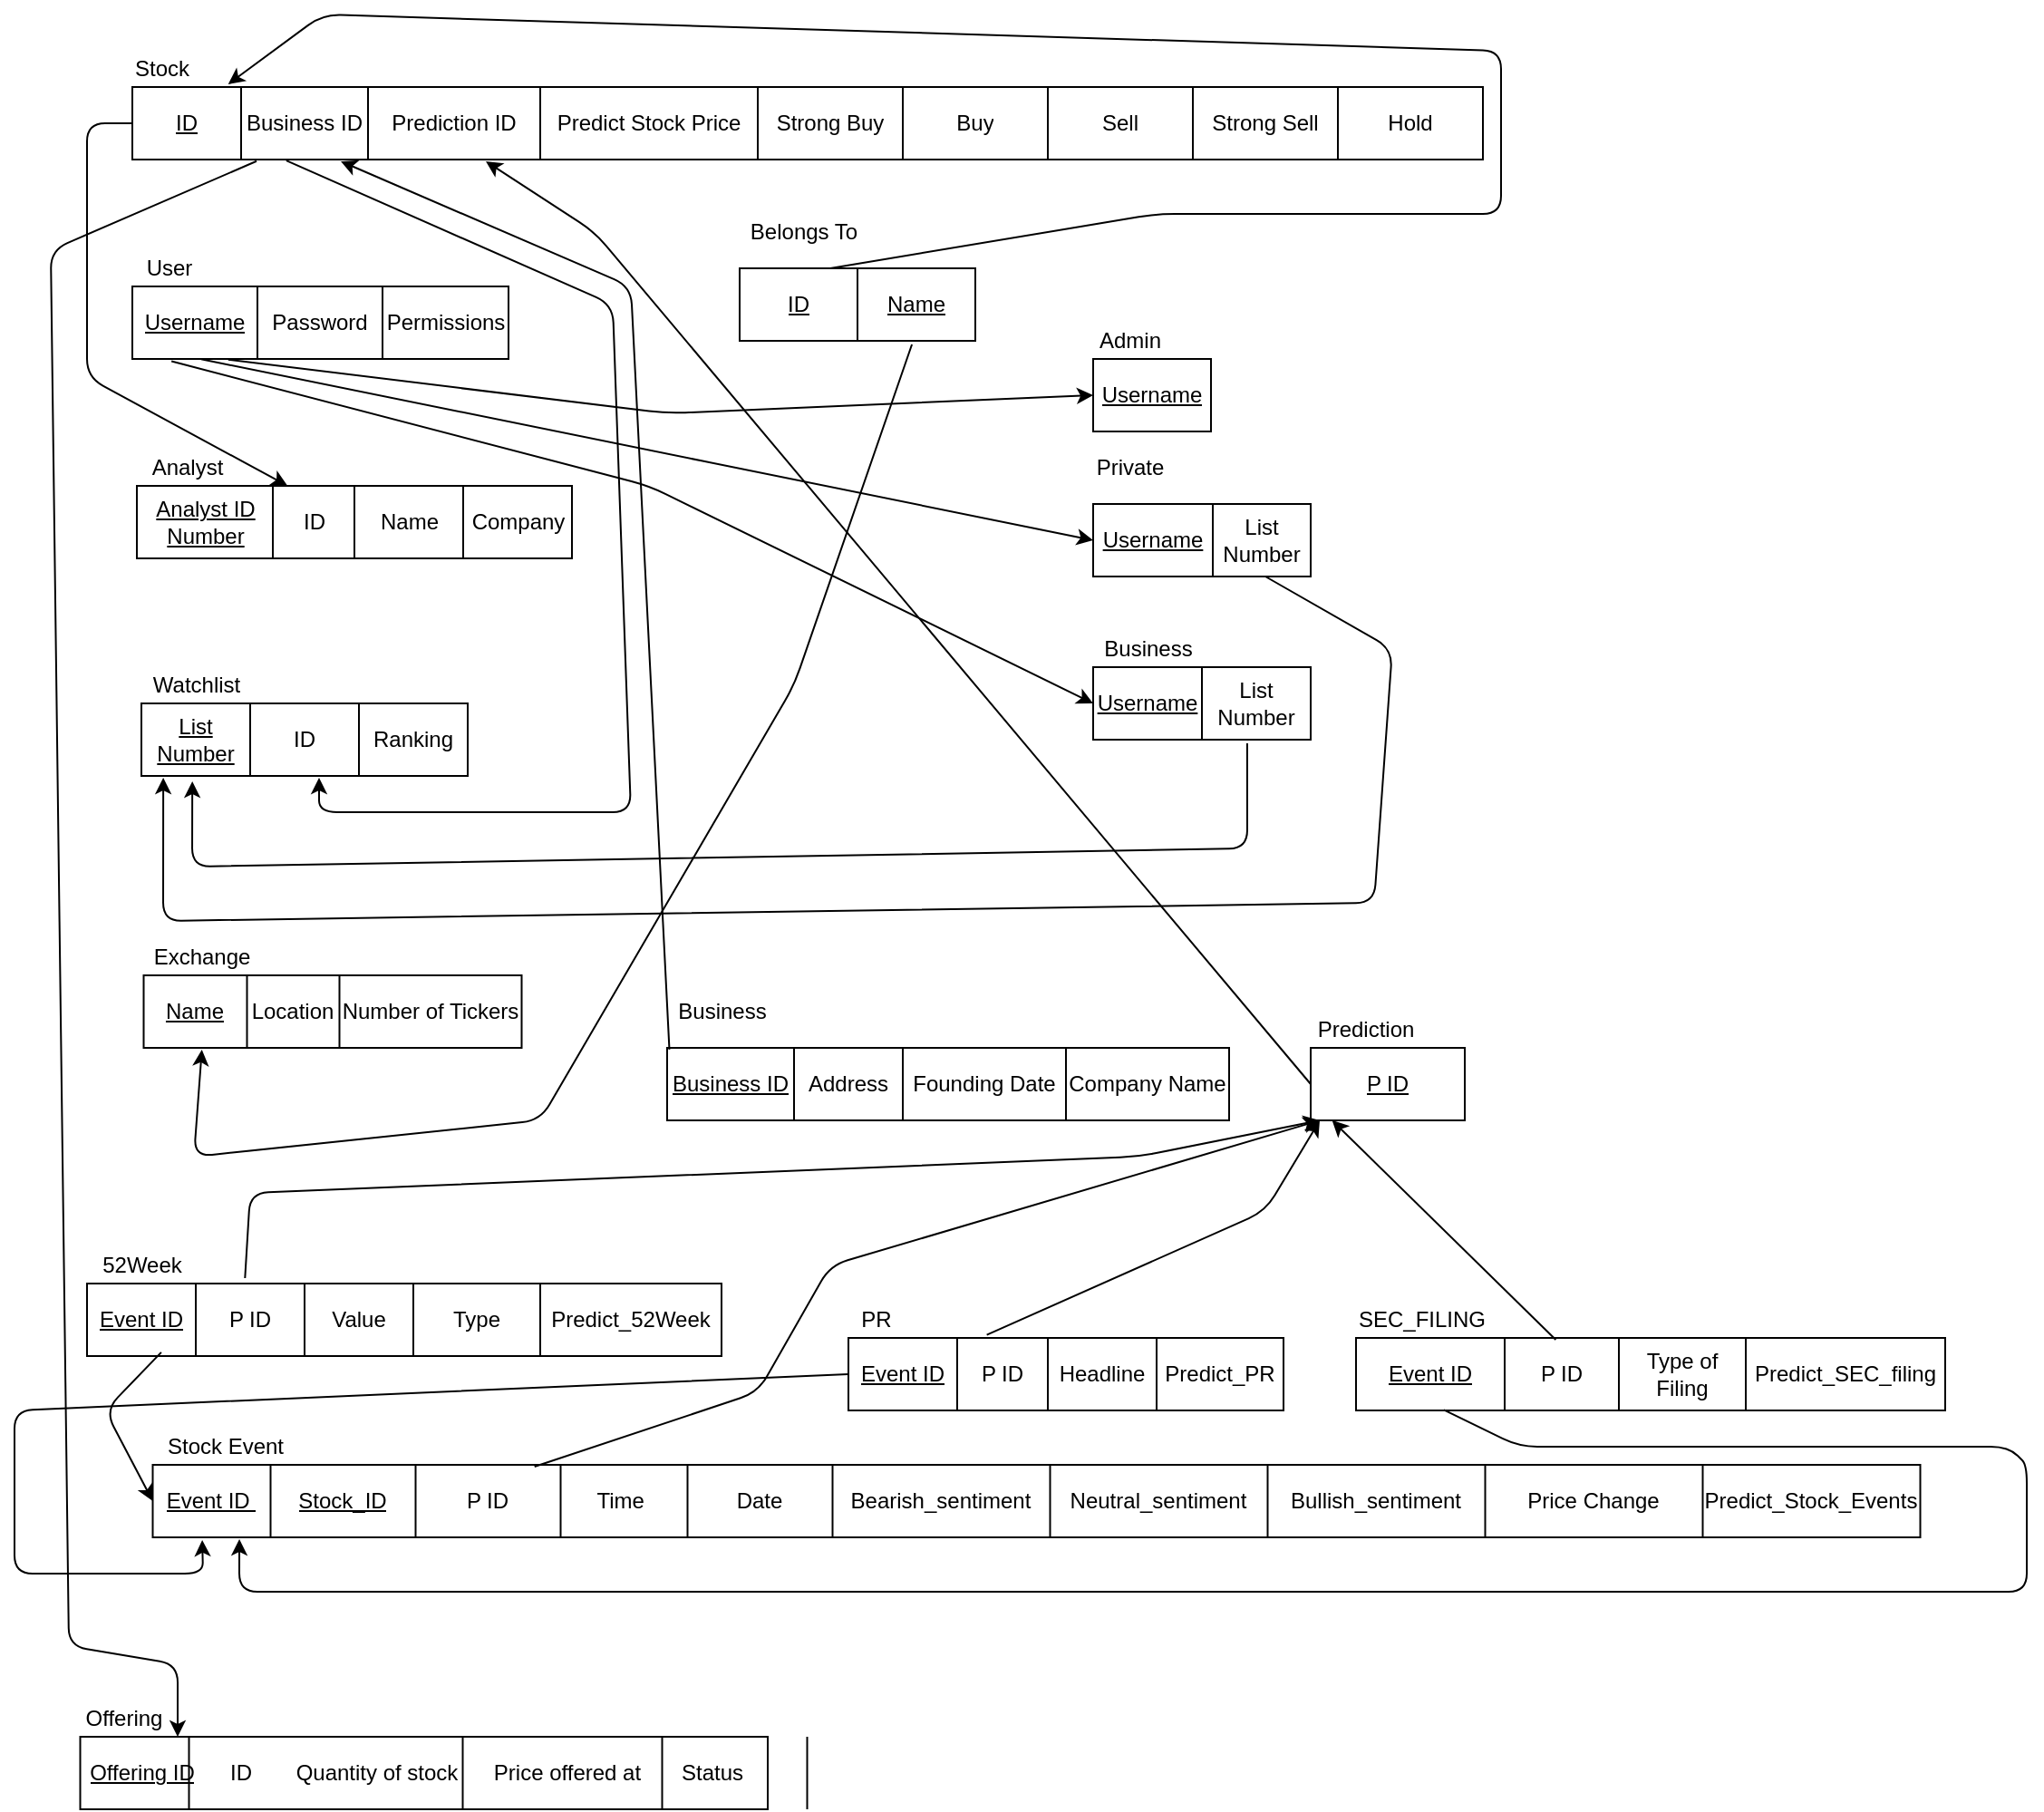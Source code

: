 <mxfile>
    <diagram id="Ig1NsAZ6zgJO6gLAbt7X" name="Page-1">
        <mxGraphModel dx="1650" dy="945" grid="1" gridSize="10" guides="1" tooltips="1" connect="1" arrows="1" fold="1" page="1" pageScale="1" pageWidth="850" pageHeight="1100" math="0" shadow="0">
            <root>
                <mxCell id="0"/>
                <mxCell id="1" parent="0"/>
                <mxCell id="15" value="Stock" style="text;html=1;align=center;verticalAlign=middle;resizable=0;points=[];autosize=1;strokeColor=none;" parent="1" vertex="1">
                    <mxGeometry x="76.25" y="40" width="50" height="20" as="geometry"/>
                </mxCell>
                <mxCell id="32" value="Analyst" style="text;html=1;align=center;verticalAlign=middle;resizable=0;points=[];autosize=1;strokeColor=none;" parent="1" vertex="1">
                    <mxGeometry x="90" y="260" width="50" height="20" as="geometry"/>
                </mxCell>
                <mxCell id="38" value="User" style="text;html=1;align=center;verticalAlign=middle;resizable=0;points=[];autosize=1;strokeColor=none;" parent="1" vertex="1">
                    <mxGeometry x="85" y="150" width="40" height="20" as="geometry"/>
                </mxCell>
                <mxCell id="2" value="" style="shape=table;html=1;whiteSpace=wrap;startSize=0;container=1;collapsible=0;childLayout=tableLayout;" parent="1" vertex="1">
                    <mxGeometry x="85" y="60" width="745" height="40" as="geometry"/>
                </mxCell>
                <mxCell id="3" value="" style="shape=partialRectangle;html=1;whiteSpace=wrap;collapsible=0;dropTarget=0;pointerEvents=0;fillColor=none;top=0;left=0;bottom=0;right=0;points=[[0,0.5],[1,0.5]];portConstraint=eastwest;" parent="2" vertex="1">
                    <mxGeometry width="745" height="40" as="geometry"/>
                </mxCell>
                <mxCell id="4" value="&lt;u&gt;ID&lt;/u&gt;" style="shape=partialRectangle;html=1;whiteSpace=wrap;connectable=0;fillColor=none;top=0;left=0;bottom=0;right=0;overflow=hidden;" parent="3" vertex="1">
                    <mxGeometry width="60" height="40" as="geometry"/>
                </mxCell>
                <mxCell id="5" value="Business ID" style="shape=partialRectangle;html=1;whiteSpace=wrap;connectable=0;fillColor=none;top=0;left=0;bottom=0;right=0;overflow=hidden;" parent="3" vertex="1">
                    <mxGeometry x="60" width="70" height="40" as="geometry"/>
                </mxCell>
                <mxCell id="6" value="Prediction ID" style="shape=partialRectangle;html=1;whiteSpace=wrap;connectable=0;fillColor=none;top=0;left=0;bottom=0;right=0;overflow=hidden;" parent="3" vertex="1">
                    <mxGeometry x="130" width="95" height="40" as="geometry"/>
                </mxCell>
                <mxCell id="151" value="Predict Stock Price" style="shape=partialRectangle;html=1;whiteSpace=wrap;connectable=0;fillColor=none;top=0;left=0;bottom=0;right=0;overflow=hidden;" vertex="1" parent="3">
                    <mxGeometry x="225" width="120" height="40" as="geometry"/>
                </mxCell>
                <mxCell id="181" value="Strong Buy" style="shape=partialRectangle;html=1;whiteSpace=wrap;connectable=0;fillColor=none;top=0;left=0;bottom=0;right=0;overflow=hidden;" vertex="1" parent="3">
                    <mxGeometry x="345" width="80" height="40" as="geometry"/>
                </mxCell>
                <mxCell id="198" value="Buy" style="shape=partialRectangle;html=1;whiteSpace=wrap;connectable=0;fillColor=none;top=0;left=0;bottom=0;right=0;overflow=hidden;" vertex="1" parent="3">
                    <mxGeometry x="425" width="80" height="40" as="geometry"/>
                </mxCell>
                <mxCell id="199" value="Sell" style="shape=partialRectangle;html=1;whiteSpace=wrap;connectable=0;fillColor=none;top=0;left=0;bottom=0;right=0;overflow=hidden;" vertex="1" parent="3">
                    <mxGeometry x="505" width="80" height="40" as="geometry"/>
                </mxCell>
                <mxCell id="200" value="Strong Sell" style="shape=partialRectangle;html=1;whiteSpace=wrap;connectable=0;fillColor=none;top=0;left=0;bottom=0;right=0;overflow=hidden;" vertex="1" parent="3">
                    <mxGeometry x="585" width="80" height="40" as="geometry"/>
                </mxCell>
                <mxCell id="201" value="Hold" style="shape=partialRectangle;html=1;whiteSpace=wrap;connectable=0;fillColor=none;top=0;left=0;bottom=0;right=0;overflow=hidden;" vertex="1" parent="3">
                    <mxGeometry x="665" width="80" height="40" as="geometry"/>
                </mxCell>
                <mxCell id="33" value="" style="shape=table;html=1;whiteSpace=wrap;startSize=0;container=1;collapsible=0;childLayout=tableLayout;" parent="1" vertex="1">
                    <mxGeometry x="85" y="170" width="207.5" height="40" as="geometry"/>
                </mxCell>
                <mxCell id="34" value="" style="shape=partialRectangle;html=1;whiteSpace=wrap;collapsible=0;dropTarget=0;pointerEvents=0;fillColor=none;top=0;left=0;bottom=0;right=0;points=[[0,0.5],[1,0.5]];portConstraint=eastwest;" parent="33" vertex="1">
                    <mxGeometry width="207.5" height="40" as="geometry"/>
                </mxCell>
                <mxCell id="35" value="&lt;u&gt;Username&lt;/u&gt;" style="shape=partialRectangle;html=1;whiteSpace=wrap;connectable=0;fillColor=none;top=0;left=0;bottom=0;right=0;overflow=hidden;" parent="34" vertex="1">
                    <mxGeometry width="69" height="40" as="geometry"/>
                </mxCell>
                <mxCell id="36" value="Password" style="shape=partialRectangle;html=1;whiteSpace=wrap;connectable=0;fillColor=none;top=0;left=0;bottom=0;right=0;overflow=hidden;" parent="34" vertex="1">
                    <mxGeometry x="69" width="69" height="40" as="geometry"/>
                </mxCell>
                <mxCell id="37" value="Permissions" style="shape=partialRectangle;html=1;whiteSpace=wrap;connectable=0;fillColor=none;top=0;left=0;bottom=0;right=0;overflow=hidden;" parent="34" vertex="1">
                    <mxGeometry x="138" width="70" height="40" as="geometry"/>
                </mxCell>
                <mxCell id="44" value="52Week" style="text;html=1;align=center;verticalAlign=middle;resizable=0;points=[];autosize=1;strokeColor=none;" parent="1" vertex="1">
                    <mxGeometry x="60" y="700" width="60" height="20" as="geometry"/>
                </mxCell>
                <mxCell id="50" value="Exchange" style="text;html=1;align=center;verticalAlign=middle;resizable=0;points=[];autosize=1;strokeColor=none;" parent="1" vertex="1">
                    <mxGeometry x="87.5" y="530" width="70" height="20" as="geometry"/>
                </mxCell>
                <mxCell id="27" value="" style="shape=table;html=1;whiteSpace=wrap;startSize=0;container=1;collapsible=0;childLayout=tableLayout;" parent="1" vertex="1">
                    <mxGeometry x="87.5" y="280" width="240" height="40" as="geometry"/>
                </mxCell>
                <mxCell id="28" value="" style="shape=partialRectangle;html=1;whiteSpace=wrap;collapsible=0;dropTarget=0;pointerEvents=0;fillColor=none;top=0;left=0;bottom=0;right=0;points=[[0,0.5],[1,0.5]];portConstraint=eastwest;" parent="27" vertex="1">
                    <mxGeometry width="240" height="40" as="geometry"/>
                </mxCell>
                <mxCell id="29" value="&lt;u&gt;Analyst ID Number&lt;/u&gt;" style="shape=partialRectangle;html=1;whiteSpace=wrap;connectable=0;fillColor=none;top=0;left=0;bottom=0;right=0;overflow=hidden;" parent="28" vertex="1">
                    <mxGeometry width="75" height="40" as="geometry"/>
                </mxCell>
                <mxCell id="30" value="ID" style="shape=partialRectangle;html=1;whiteSpace=wrap;connectable=0;fillColor=none;top=0;left=0;bottom=0;right=0;overflow=hidden;" parent="28" vertex="1">
                    <mxGeometry x="75" width="45" height="40" as="geometry"/>
                </mxCell>
                <mxCell id="31" value="Name" style="shape=partialRectangle;html=1;whiteSpace=wrap;connectable=0;fillColor=none;top=0;left=0;bottom=0;right=0;overflow=hidden;" parent="28" vertex="1">
                    <mxGeometry x="120" width="60" height="40" as="geometry"/>
                </mxCell>
                <mxCell id="177" value="Company" style="shape=partialRectangle;html=1;whiteSpace=wrap;connectable=0;fillColor=none;top=0;left=0;bottom=0;right=0;overflow=hidden;" vertex="1" parent="28">
                    <mxGeometry x="180" width="60" height="40" as="geometry"/>
                </mxCell>
                <mxCell id="56" value="Business" style="text;html=1;align=center;verticalAlign=middle;resizable=0;points=[];autosize=1;strokeColor=none;" parent="1" vertex="1">
                    <mxGeometry x="380" y="560" width="60" height="20" as="geometry"/>
                </mxCell>
                <mxCell id="62" value="Watchlist" style="text;html=1;align=center;verticalAlign=middle;resizable=0;points=[];autosize=1;strokeColor=none;" parent="1" vertex="1">
                    <mxGeometry x="90" y="380" width="60" height="20" as="geometry"/>
                </mxCell>
                <mxCell id="57" value="" style="shape=table;html=1;whiteSpace=wrap;startSize=0;container=1;collapsible=0;childLayout=tableLayout;" parent="1" vertex="1">
                    <mxGeometry x="90" y="400" width="180" height="40" as="geometry"/>
                </mxCell>
                <mxCell id="58" value="" style="shape=partialRectangle;html=1;whiteSpace=wrap;collapsible=0;dropTarget=0;pointerEvents=0;fillColor=none;top=0;left=0;bottom=0;right=0;points=[[0,0.5],[1,0.5]];portConstraint=eastwest;" vertex="1" parent="57">
                    <mxGeometry width="180" height="40" as="geometry"/>
                </mxCell>
                <mxCell id="59" value="&lt;u&gt;List Number&lt;/u&gt;" style="shape=partialRectangle;html=1;whiteSpace=wrap;connectable=0;fillColor=none;top=0;left=0;bottom=0;right=0;overflow=hidden;" vertex="1" parent="58">
                    <mxGeometry width="60" height="40" as="geometry"/>
                </mxCell>
                <mxCell id="60" value="ID" style="shape=partialRectangle;html=1;whiteSpace=wrap;connectable=0;fillColor=none;top=0;left=0;bottom=0;right=0;overflow=hidden;" vertex="1" parent="58">
                    <mxGeometry x="60" width="60" height="40" as="geometry"/>
                </mxCell>
                <mxCell id="158" value="Ranking" style="shape=partialRectangle;html=1;whiteSpace=wrap;connectable=0;fillColor=none;top=0;left=0;bottom=0;right=0;overflow=hidden;" vertex="1" parent="58">
                    <mxGeometry x="120" width="60" height="40" as="geometry"/>
                </mxCell>
                <mxCell id="68" value="SEC_FILING" style="text;html=1;align=center;verticalAlign=middle;resizable=0;points=[];autosize=1;strokeColor=none;" parent="1" vertex="1">
                    <mxGeometry x="751.25" y="730" width="90" height="20" as="geometry"/>
                </mxCell>
                <mxCell id="45" value="" style="shape=table;html=1;whiteSpace=wrap;startSize=0;container=1;collapsible=0;childLayout=tableLayout;" parent="1" vertex="1">
                    <mxGeometry x="91.25" y="550" width="208.5" height="40" as="geometry"/>
                </mxCell>
                <mxCell id="46" value="" style="shape=partialRectangle;html=1;whiteSpace=wrap;collapsible=0;dropTarget=0;pointerEvents=0;fillColor=none;top=0;left=0;bottom=0;right=0;points=[[0,0.5],[1,0.5]];portConstraint=eastwest;" parent="45" vertex="1">
                    <mxGeometry width="208.5" height="40" as="geometry"/>
                </mxCell>
                <mxCell id="47" value="&lt;u&gt;Name&lt;/u&gt;" style="shape=partialRectangle;html=1;whiteSpace=wrap;connectable=0;fillColor=none;top=0;left=0;bottom=0;right=0;overflow=hidden;" parent="46" vertex="1">
                    <mxGeometry width="57" height="40" as="geometry"/>
                </mxCell>
                <mxCell id="48" value="Location" style="shape=partialRectangle;html=1;whiteSpace=wrap;connectable=0;fillColor=none;top=0;left=0;bottom=0;right=0;overflow=hidden;" parent="46" vertex="1">
                    <mxGeometry x="57" width="51" height="40" as="geometry"/>
                </mxCell>
                <mxCell id="49" value="Number of Tickers" style="shape=partialRectangle;html=1;whiteSpace=wrap;connectable=0;fillColor=none;top=0;left=0;bottom=0;right=0;overflow=hidden;" parent="46" vertex="1">
                    <mxGeometry x="108" width="101" height="40" as="geometry"/>
                </mxCell>
                <mxCell id="39" value="" style="shape=table;html=1;whiteSpace=wrap;startSize=0;container=1;collapsible=0;childLayout=tableLayout;" parent="1" vertex="1">
                    <mxGeometry x="60" y="720" width="350" height="40" as="geometry"/>
                </mxCell>
                <mxCell id="40" value="" style="shape=partialRectangle;html=1;whiteSpace=wrap;collapsible=0;dropTarget=0;pointerEvents=0;fillColor=none;top=0;left=0;bottom=0;right=0;points=[[0,0.5],[1,0.5]];portConstraint=eastwest;" parent="39" vertex="1">
                    <mxGeometry width="350" height="40" as="geometry"/>
                </mxCell>
                <mxCell id="41" value="&lt;u&gt;Event ID&lt;/u&gt;" style="shape=partialRectangle;html=1;whiteSpace=wrap;connectable=0;fillColor=none;top=0;left=0;bottom=0;right=0;overflow=hidden;" parent="40" vertex="1">
                    <mxGeometry width="60" height="40" as="geometry"/>
                </mxCell>
                <mxCell id="172" value="P ID" style="shape=partialRectangle;html=1;whiteSpace=wrap;connectable=0;fillColor=none;top=0;left=0;bottom=0;right=0;overflow=hidden;" vertex="1" parent="40">
                    <mxGeometry x="60" width="60" height="40" as="geometry"/>
                </mxCell>
                <mxCell id="42" value="Value" style="shape=partialRectangle;html=1;whiteSpace=wrap;connectable=0;fillColor=none;top=0;left=0;bottom=0;right=0;overflow=hidden;" parent="40" vertex="1">
                    <mxGeometry x="120" width="60" height="40" as="geometry"/>
                </mxCell>
                <mxCell id="43" value="Type" style="shape=partialRectangle;html=1;whiteSpace=wrap;connectable=0;fillColor=none;top=0;left=0;bottom=0;right=0;overflow=hidden;" parent="40" vertex="1">
                    <mxGeometry x="180" width="70" height="40" as="geometry"/>
                </mxCell>
                <mxCell id="171" value="Predict_52Week" style="shape=partialRectangle;html=1;whiteSpace=wrap;connectable=0;fillColor=none;top=0;left=0;bottom=0;right=0;overflow=hidden;" vertex="1" parent="40">
                    <mxGeometry x="250" width="100" height="40" as="geometry"/>
                </mxCell>
                <mxCell id="51" value="" style="shape=table;html=1;whiteSpace=wrap;startSize=0;container=1;collapsible=0;childLayout=tableLayout;" parent="1" vertex="1">
                    <mxGeometry x="380" y="590" width="310" height="40" as="geometry"/>
                </mxCell>
                <mxCell id="52" value="" style="shape=partialRectangle;html=1;whiteSpace=wrap;collapsible=0;dropTarget=0;pointerEvents=0;fillColor=none;top=0;left=0;bottom=0;right=0;points=[[0,0.5],[1,0.5]];portConstraint=eastwest;" parent="51" vertex="1">
                    <mxGeometry width="310" height="40" as="geometry"/>
                </mxCell>
                <mxCell id="53" value="&lt;u&gt;Business ID&lt;/u&gt;" style="shape=partialRectangle;html=1;whiteSpace=wrap;connectable=0;fillColor=none;top=0;left=0;bottom=0;right=0;overflow=hidden;" parent="52" vertex="1">
                    <mxGeometry width="70" height="40" as="geometry"/>
                </mxCell>
                <mxCell id="54" value="Address" style="shape=partialRectangle;html=1;whiteSpace=wrap;connectable=0;fillColor=none;top=0;left=0;bottom=0;right=0;overflow=hidden;" parent="52" vertex="1">
                    <mxGeometry x="70" width="60" height="40" as="geometry"/>
                </mxCell>
                <mxCell id="55" value="Founding Date" style="shape=partialRectangle;html=1;whiteSpace=wrap;connectable=0;fillColor=none;top=0;left=0;bottom=0;right=0;overflow=hidden;" parent="52" vertex="1">
                    <mxGeometry x="130" width="90" height="40" as="geometry"/>
                </mxCell>
                <mxCell id="150" value="Company Name" style="shape=partialRectangle;html=1;whiteSpace=wrap;connectable=0;fillColor=none;top=0;left=0;bottom=0;right=0;overflow=hidden;" vertex="1" parent="52">
                    <mxGeometry x="220" width="90" height="40" as="geometry"/>
                </mxCell>
                <mxCell id="63" value="" style="shape=table;html=1;whiteSpace=wrap;startSize=0;container=1;collapsible=0;childLayout=tableLayout;" parent="1" vertex="1">
                    <mxGeometry x="760" y="750" width="325" height="40" as="geometry"/>
                </mxCell>
                <mxCell id="64" value="" style="shape=partialRectangle;html=1;whiteSpace=wrap;collapsible=0;dropTarget=0;pointerEvents=0;fillColor=none;top=0;left=0;bottom=0;right=0;points=[[0,0.5],[1,0.5]];portConstraint=eastwest;" parent="63" vertex="1">
                    <mxGeometry width="325" height="40" as="geometry"/>
                </mxCell>
                <mxCell id="65" value="Event ID" style="shape=partialRectangle;html=1;whiteSpace=wrap;connectable=0;fillColor=none;top=0;left=0;bottom=0;right=0;overflow=hidden;fontStyle=4" parent="64" vertex="1">
                    <mxGeometry width="82" height="40" as="geometry"/>
                </mxCell>
                <mxCell id="66" value="P ID" style="shape=partialRectangle;html=1;whiteSpace=wrap;connectable=0;fillColor=none;top=0;left=0;bottom=0;right=0;overflow=hidden;" parent="64" vertex="1">
                    <mxGeometry x="82" width="63" height="40" as="geometry"/>
                </mxCell>
                <mxCell id="67" value="Type of Filing" style="shape=partialRectangle;html=1;whiteSpace=wrap;connectable=0;fillColor=none;top=0;left=0;bottom=0;right=0;overflow=hidden;" parent="64" vertex="1">
                    <mxGeometry x="145" width="70" height="40" as="geometry"/>
                </mxCell>
                <mxCell id="165" value="Predict_SEC_filing" style="shape=partialRectangle;html=1;whiteSpace=wrap;connectable=0;fillColor=none;top=0;left=0;bottom=0;right=0;overflow=hidden;" vertex="1" parent="64">
                    <mxGeometry x="215" width="110" height="40" as="geometry"/>
                </mxCell>
                <mxCell id="111" value="" style="shape=table;html=1;whiteSpace=wrap;startSize=0;container=1;collapsible=0;childLayout=tableLayout;" parent="1" vertex="1">
                    <mxGeometry x="96.25" y="820" width="975" height="40" as="geometry"/>
                </mxCell>
                <mxCell id="112" value="" style="shape=partialRectangle;html=1;whiteSpace=wrap;collapsible=0;dropTarget=0;pointerEvents=0;fillColor=none;top=0;left=0;bottom=0;right=0;points=[[0,0.5],[1,0.5]];portConstraint=eastwest;" parent="111" vertex="1">
                    <mxGeometry width="975" height="40" as="geometry"/>
                </mxCell>
                <mxCell id="113" value="&lt;u&gt;Event ID&amp;nbsp;&lt;/u&gt;" style="shape=partialRectangle;html=1;whiteSpace=wrap;connectable=0;fillColor=none;top=0;left=0;bottom=0;right=0;overflow=hidden;" parent="112" vertex="1">
                    <mxGeometry width="65" height="40" as="geometry"/>
                </mxCell>
                <mxCell id="114" value="Stock_ID" style="shape=partialRectangle;html=1;whiteSpace=wrap;connectable=0;fillColor=none;top=0;left=0;bottom=0;right=0;overflow=hidden;fontStyle=4" parent="112" vertex="1">
                    <mxGeometry x="65" width="80" height="40" as="geometry"/>
                </mxCell>
                <mxCell id="174" value="P ID" style="shape=partialRectangle;html=1;whiteSpace=wrap;connectable=0;fillColor=none;top=0;left=0;bottom=0;right=0;overflow=hidden;fontStyle=0" vertex="1" parent="112">
                    <mxGeometry x="145" width="80" height="40" as="geometry"/>
                </mxCell>
                <mxCell id="115" value="Time&amp;nbsp;" style="shape=partialRectangle;html=1;whiteSpace=wrap;connectable=0;fillColor=none;top=0;left=0;bottom=0;right=0;overflow=hidden;" parent="112" vertex="1">
                    <mxGeometry x="225" width="70" height="40" as="geometry"/>
                </mxCell>
                <mxCell id="117" value="Date" style="shape=partialRectangle;html=1;whiteSpace=wrap;connectable=0;fillColor=none;top=0;left=0;bottom=0;right=0;overflow=hidden;" parent="112" vertex="1">
                    <mxGeometry x="295" width="80" height="40" as="geometry"/>
                </mxCell>
                <mxCell id="120" value="Bearish_sentiment" style="shape=partialRectangle;html=1;whiteSpace=wrap;connectable=0;fillColor=none;top=0;left=0;bottom=0;right=0;overflow=hidden;" parent="112" vertex="1">
                    <mxGeometry x="375" width="120" height="40" as="geometry"/>
                </mxCell>
                <mxCell id="119" value="Neutral_sentiment" style="shape=partialRectangle;html=1;whiteSpace=wrap;connectable=0;fillColor=none;top=0;left=0;bottom=0;right=0;overflow=hidden;" parent="112" vertex="1">
                    <mxGeometry x="495" width="120" height="40" as="geometry"/>
                </mxCell>
                <mxCell id="118" value="Bullish_sentiment" style="shape=partialRectangle;html=1;whiteSpace=wrap;connectable=0;fillColor=none;top=0;left=0;bottom=0;right=0;overflow=hidden;" parent="112" vertex="1">
                    <mxGeometry x="615" width="120" height="40" as="geometry"/>
                </mxCell>
                <mxCell id="182" value="Price Change" style="shape=partialRectangle;html=1;whiteSpace=wrap;connectable=0;fillColor=none;top=0;left=0;bottom=0;right=0;overflow=hidden;" vertex="1" parent="112">
                    <mxGeometry x="735" width="120" height="40" as="geometry"/>
                </mxCell>
                <mxCell id="175" value="Predict_Stock_Events" style="shape=partialRectangle;html=1;whiteSpace=wrap;connectable=0;fillColor=none;top=0;left=0;bottom=0;right=0;overflow=hidden;" vertex="1" parent="112">
                    <mxGeometry x="855" width="120" height="40" as="geometry"/>
                </mxCell>
                <mxCell id="116" value="Stock Event" style="text;html=1;align=center;verticalAlign=middle;resizable=0;points=[];autosize=1;strokeColor=none;" parent="1" vertex="1">
                    <mxGeometry x="96.25" y="800" width="80" height="20" as="geometry"/>
                </mxCell>
                <mxCell id="130" value="PR" style="text;html=1;align=center;verticalAlign=middle;resizable=0;points=[];autosize=1;strokeColor=none;" vertex="1" parent="1">
                    <mxGeometry x="480" y="730" width="30" height="20" as="geometry"/>
                </mxCell>
                <mxCell id="131" value="" style="shape=table;html=1;whiteSpace=wrap;startSize=0;container=1;collapsible=0;childLayout=tableLayout;" vertex="1" parent="1">
                    <mxGeometry x="480" y="750" width="240" height="40" as="geometry"/>
                </mxCell>
                <mxCell id="132" value="" style="shape=partialRectangle;html=1;whiteSpace=wrap;collapsible=0;dropTarget=0;pointerEvents=0;fillColor=none;top=0;left=0;bottom=0;right=0;points=[[0,0.5],[1,0.5]];portConstraint=eastwest;" vertex="1" parent="131">
                    <mxGeometry width="240" height="40" as="geometry"/>
                </mxCell>
                <mxCell id="133" value="&lt;u&gt;Event ID&lt;/u&gt;" style="shape=partialRectangle;html=1;whiteSpace=wrap;connectable=0;fillColor=none;top=0;left=0;bottom=0;right=0;overflow=hidden;" vertex="1" parent="132">
                    <mxGeometry width="60" height="40" as="geometry"/>
                </mxCell>
                <mxCell id="167" value="P ID" style="shape=partialRectangle;html=1;whiteSpace=wrap;connectable=0;fillColor=none;top=0;left=0;bottom=0;right=0;overflow=hidden;" vertex="1" parent="132">
                    <mxGeometry x="60" width="50" height="40" as="geometry"/>
                </mxCell>
                <mxCell id="145" value="Headline" style="shape=partialRectangle;html=1;whiteSpace=wrap;connectable=0;fillColor=none;top=0;left=0;bottom=0;right=0;overflow=hidden;" vertex="1" parent="132">
                    <mxGeometry x="110" width="60" height="40" as="geometry"/>
                </mxCell>
                <mxCell id="166" value="Predict_PR" style="shape=partialRectangle;html=1;whiteSpace=wrap;connectable=0;fillColor=none;top=0;left=0;bottom=0;right=0;overflow=hidden;" vertex="1" parent="132">
                    <mxGeometry x="170" width="70" height="40" as="geometry"/>
                </mxCell>
                <mxCell id="136" value="Offering" style="text;html=1;align=center;verticalAlign=middle;resizable=0;points=[];autosize=1;strokeColor=none;" vertex="1" parent="1">
                    <mxGeometry x="50" y="950" width="60" height="20" as="geometry"/>
                </mxCell>
                <mxCell id="137" value="" style="shape=table;html=1;whiteSpace=wrap;startSize=0;container=1;collapsible=0;childLayout=tableLayout;" vertex="1" parent="1">
                    <mxGeometry x="56.25" y="970" width="379.25" height="40" as="geometry"/>
                </mxCell>
                <mxCell id="138" value="" style="shape=partialRectangle;html=1;whiteSpace=wrap;collapsible=0;dropTarget=0;pointerEvents=0;fillColor=none;top=0;left=0;bottom=0;right=0;points=[[0,0.5],[1,0.5]];portConstraint=eastwest;" vertex="1" parent="137">
                    <mxGeometry width="379.25" height="40" as="geometry"/>
                </mxCell>
                <mxCell id="139" value="&lt;u&gt;Offering ID&lt;/u&gt;" style="shape=partialRectangle;html=1;whiteSpace=wrap;connectable=0;fillColor=none;top=0;left=0;bottom=0;right=0;overflow=hidden;" vertex="1" parent="138">
                    <mxGeometry width="69" height="40" as="geometry">
                        <mxRectangle width="60" height="40" as="alternateBounds"/>
                    </mxGeometry>
                </mxCell>
                <mxCell id="140" value="ID" style="shape=partialRectangle;html=1;whiteSpace=wrap;connectable=0;fillColor=none;top=0;left=0;bottom=0;right=0;overflow=hidden;" vertex="1" parent="138">
                    <mxGeometry x="69" width="40" height="40" as="geometry">
                        <mxRectangle width="151" height="40" as="alternateBounds"/>
                    </mxGeometry>
                </mxCell>
                <mxCell id="141" value="Quantity of stock" style="shape=partialRectangle;html=1;whiteSpace=wrap;connectable=0;fillColor=none;top=0;left=0;bottom=0;right=0;overflow=hidden;" vertex="1" parent="138">
                    <mxGeometry x="109" width="110" height="40" as="geometry">
                        <mxRectangle width="110" height="40" as="alternateBounds"/>
                    </mxGeometry>
                </mxCell>
                <mxCell id="142" value="Price offered at" style="shape=partialRectangle;html=1;whiteSpace=wrap;connectable=0;fillColor=none;top=0;left=0;bottom=0;right=0;overflow=hidden;" vertex="1" parent="138">
                    <mxGeometry x="219" width="100" height="40" as="geometry">
                        <mxRectangle width="80" height="40" as="alternateBounds"/>
                    </mxGeometry>
                </mxCell>
                <mxCell id="143" value="Status" style="shape=partialRectangle;html=1;whiteSpace=wrap;connectable=0;fillColor=none;top=0;left=0;bottom=0;right=0;overflow=hidden;" vertex="1" parent="138">
                    <mxGeometry x="319" width="60" height="40" as="geometry">
                        <mxRectangle width="80" height="40" as="alternateBounds"/>
                    </mxGeometry>
                </mxCell>
                <mxCell id="152" value="" style="endArrow=classic;html=1;exitX=0.004;exitY=0.024;exitDx=0;exitDy=0;exitPerimeter=0;" edge="1" parent="1" source="52">
                    <mxGeometry width="50" height="50" relative="1" as="geometry">
                        <mxPoint x="190" y="420" as="sourcePoint"/>
                        <mxPoint x="200" y="101" as="targetPoint"/>
                        <Array as="points">
                            <mxPoint x="360" y="170"/>
                        </Array>
                    </mxGeometry>
                </mxCell>
                <mxCell id="153" value="" style="endArrow=classic;html=1;exitX=0.092;exitY=1.022;exitDx=0;exitDy=0;exitPerimeter=0;" edge="1" parent="1" source="3">
                    <mxGeometry width="50" height="50" relative="1" as="geometry">
                        <mxPoint x="340" y="450" as="sourcePoint"/>
                        <mxPoint x="110" y="970" as="targetPoint"/>
                        <Array as="points">
                            <mxPoint x="40" y="150"/>
                            <mxPoint x="50" y="920"/>
                            <mxPoint x="110" y="930"/>
                        </Array>
                    </mxGeometry>
                </mxCell>
                <mxCell id="154" value="" style="endArrow=classic;html=1;exitX=0.114;exitY=1.015;exitDx=0;exitDy=0;exitPerimeter=0;" edge="1" parent="1" source="3">
                    <mxGeometry width="50" height="50" relative="1" as="geometry">
                        <mxPoint x="190" y="110" as="sourcePoint"/>
                        <mxPoint x="188" y="441" as="targetPoint"/>
                        <Array as="points">
                            <mxPoint x="350" y="180"/>
                            <mxPoint x="360" y="460"/>
                            <mxPoint x="188" y="460"/>
                        </Array>
                    </mxGeometry>
                </mxCell>
                <mxCell id="159" value="Prediction" style="text;html=1;align=center;verticalAlign=middle;resizable=0;points=[];autosize=1;strokeColor=none;" vertex="1" parent="1">
                    <mxGeometry x="730" y="570" width="70" height="20" as="geometry"/>
                </mxCell>
                <mxCell id="160" value="" style="shape=table;html=1;whiteSpace=wrap;startSize=0;container=1;collapsible=0;childLayout=tableLayout;" vertex="1" parent="1">
                    <mxGeometry x="735" y="590" width="85" height="40" as="geometry"/>
                </mxCell>
                <mxCell id="161" value="" style="shape=partialRectangle;html=1;whiteSpace=wrap;collapsible=0;dropTarget=0;pointerEvents=0;fillColor=none;top=0;left=0;bottom=0;right=0;points=[[0,0.5],[1,0.5]];portConstraint=eastwest;" vertex="1" parent="160">
                    <mxGeometry width="85" height="40" as="geometry"/>
                </mxCell>
                <mxCell id="162" value="&lt;u&gt;P ID&lt;/u&gt;" style="shape=partialRectangle;html=1;whiteSpace=wrap;connectable=0;fillColor=none;top=0;left=0;bottom=0;right=0;overflow=hidden;" vertex="1" parent="161">
                    <mxGeometry width="85" height="40" as="geometry"/>
                </mxCell>
                <mxCell id="168" value="" style="endArrow=classic;html=1;exitX=0;exitY=0.5;exitDx=0;exitDy=0;" edge="1" parent="1" source="161">
                    <mxGeometry width="50" height="50" relative="1" as="geometry">
                        <mxPoint x="490" y="380" as="sourcePoint"/>
                        <mxPoint x="280" y="101" as="targetPoint"/>
                        <Array as="points">
                            <mxPoint x="340" y="140"/>
                        </Array>
                    </mxGeometry>
                </mxCell>
                <mxCell id="169" value="" style="endArrow=classic;html=1;exitX=0.318;exitY=-0.042;exitDx=0;exitDy=0;exitPerimeter=0;" edge="1" parent="1" source="132">
                    <mxGeometry width="50" height="50" relative="1" as="geometry">
                        <mxPoint x="430" y="720" as="sourcePoint"/>
                        <mxPoint x="740" y="630" as="targetPoint"/>
                        <Array as="points">
                            <mxPoint x="710" y="680"/>
                        </Array>
                    </mxGeometry>
                </mxCell>
                <mxCell id="170" value="" style="endArrow=classic;html=1;entryX=0.139;entryY=1;entryDx=0;entryDy=0;entryPerimeter=0;exitX=0.339;exitY=0.025;exitDx=0;exitDy=0;exitPerimeter=0;" edge="1" parent="1" source="64" target="161">
                    <mxGeometry width="50" height="50" relative="1" as="geometry">
                        <mxPoint x="760" y="720" as="sourcePoint"/>
                        <mxPoint x="810" y="670" as="targetPoint"/>
                    </mxGeometry>
                </mxCell>
                <mxCell id="173" value="" style="endArrow=classic;html=1;exitX=0.249;exitY=-0.075;exitDx=0;exitDy=0;exitPerimeter=0;" edge="1" parent="1" source="40">
                    <mxGeometry width="50" height="50" relative="1" as="geometry">
                        <mxPoint x="150" y="680" as="sourcePoint"/>
                        <mxPoint x="740" y="630" as="targetPoint"/>
                        <Array as="points">
                            <mxPoint x="150" y="670"/>
                            <mxPoint x="640" y="650"/>
                        </Array>
                    </mxGeometry>
                </mxCell>
                <mxCell id="176" value="" style="endArrow=classic;html=1;exitX=0.216;exitY=0.025;exitDx=0;exitDy=0;exitPerimeter=0;" edge="1" parent="1" source="112">
                    <mxGeometry width="50" height="50" relative="1" as="geometry">
                        <mxPoint x="430" y="820" as="sourcePoint"/>
                        <mxPoint x="740" y="630" as="targetPoint"/>
                        <Array as="points">
                            <mxPoint x="430" y="780"/>
                            <mxPoint x="470" y="710"/>
                        </Array>
                    </mxGeometry>
                </mxCell>
                <mxCell id="178" value="" style="endArrow=classic;html=1;exitX=0;exitY=0.5;exitDx=0;exitDy=0;" edge="1" parent="1" source="3" target="28">
                    <mxGeometry width="50" height="50" relative="1" as="geometry">
                        <mxPoint x="400" y="250" as="sourcePoint"/>
                        <mxPoint x="450" y="200" as="targetPoint"/>
                        <Array as="points">
                            <mxPoint x="60" y="80"/>
                            <mxPoint x="60" y="220"/>
                        </Array>
                    </mxGeometry>
                </mxCell>
                <mxCell id="189" value="" style="shape=table;html=1;whiteSpace=wrap;startSize=0;container=1;collapsible=0;childLayout=tableLayout;" vertex="1" parent="1">
                    <mxGeometry x="420" y="160" width="130" height="40" as="geometry"/>
                </mxCell>
                <mxCell id="190" value="" style="shape=partialRectangle;html=1;whiteSpace=wrap;collapsible=0;dropTarget=0;pointerEvents=0;fillColor=none;top=0;left=0;bottom=0;right=0;points=[[0,0.5],[1,0.5]];portConstraint=eastwest;" vertex="1" parent="189">
                    <mxGeometry width="130" height="40" as="geometry"/>
                </mxCell>
                <mxCell id="191" value="ID" style="shape=partialRectangle;html=1;whiteSpace=wrap;connectable=0;fillColor=none;top=0;left=0;bottom=0;right=0;overflow=hidden;fontStyle=4" vertex="1" parent="190">
                    <mxGeometry width="65" height="40" as="geometry"/>
                </mxCell>
                <mxCell id="192" value="&lt;u&gt;Name&lt;/u&gt;" style="shape=partialRectangle;html=1;whiteSpace=wrap;connectable=0;fillColor=none;top=0;left=0;bottom=0;right=0;overflow=hidden;" vertex="1" parent="190">
                    <mxGeometry x="65" width="65" height="40" as="geometry"/>
                </mxCell>
                <mxCell id="194" value="Belongs To" style="text;html=1;align=center;verticalAlign=middle;resizable=0;points=[];autosize=1;strokeColor=none;" vertex="1" parent="1">
                    <mxGeometry x="420" y="130" width="70" height="20" as="geometry"/>
                </mxCell>
                <mxCell id="195" value="" style="endArrow=classic;html=1;entryX=0.071;entryY=-0.039;entryDx=0;entryDy=0;entryPerimeter=0;" edge="1" parent="1" target="3">
                    <mxGeometry width="50" height="50" relative="1" as="geometry">
                        <mxPoint x="470" y="160" as="sourcePoint"/>
                        <mxPoint x="130" y="10" as="targetPoint"/>
                        <Array as="points">
                            <mxPoint x="650" y="130"/>
                            <mxPoint x="840" y="130"/>
                            <mxPoint x="840" y="40"/>
                            <mxPoint x="190" y="20"/>
                        </Array>
                    </mxGeometry>
                </mxCell>
                <mxCell id="196" value="" style="endArrow=classic;html=1;exitX=0.731;exitY=1.05;exitDx=0;exitDy=0;exitPerimeter=0;entryX=0.154;entryY=1.025;entryDx=0;entryDy=0;entryPerimeter=0;" edge="1" parent="1" source="190" target="46">
                    <mxGeometry width="50" height="50" relative="1" as="geometry">
                        <mxPoint x="430" y="580" as="sourcePoint"/>
                        <mxPoint x="110" y="650" as="targetPoint"/>
                        <Array as="points">
                            <mxPoint x="450" y="390"/>
                            <mxPoint x="310" y="630"/>
                            <mxPoint x="119" y="650"/>
                        </Array>
                    </mxGeometry>
                </mxCell>
                <mxCell id="208" value="Admin" style="text;html=1;align=center;verticalAlign=middle;resizable=0;points=[];autosize=1;strokeColor=none;" vertex="1" parent="1">
                    <mxGeometry x="610" y="190" width="50" height="20" as="geometry"/>
                </mxCell>
                <mxCell id="209" value="Business" style="text;html=1;align=center;verticalAlign=middle;resizable=0;points=[];autosize=1;strokeColor=none;" vertex="1" parent="1">
                    <mxGeometry x="615" y="360" width="60" height="20" as="geometry"/>
                </mxCell>
                <mxCell id="210" value="Private" style="text;html=1;align=center;verticalAlign=middle;resizable=0;points=[];autosize=1;strokeColor=none;" vertex="1" parent="1">
                    <mxGeometry x="610" y="260" width="50" height="20" as="geometry"/>
                </mxCell>
                <mxCell id="211" value="" style="shape=table;html=1;whiteSpace=wrap;startSize=0;container=1;collapsible=0;childLayout=tableLayout;" vertex="1" parent="1">
                    <mxGeometry x="615" y="290" width="120" height="40" as="geometry"/>
                </mxCell>
                <mxCell id="212" value="" style="shape=partialRectangle;html=1;whiteSpace=wrap;collapsible=0;dropTarget=0;pointerEvents=0;fillColor=none;top=0;left=0;bottom=0;right=0;points=[[0,0.5],[1,0.5]];portConstraint=eastwest;" vertex="1" parent="211">
                    <mxGeometry width="120" height="40" as="geometry"/>
                </mxCell>
                <mxCell id="213" value="&lt;u&gt;Username&lt;/u&gt;" style="shape=partialRectangle;html=1;whiteSpace=wrap;connectable=0;fillColor=none;top=0;left=0;bottom=0;right=0;overflow=hidden;" vertex="1" parent="212">
                    <mxGeometry width="66" height="40" as="geometry"/>
                </mxCell>
                <mxCell id="214" value="&lt;span&gt;List Number&lt;/span&gt;" style="shape=partialRectangle;html=1;whiteSpace=wrap;connectable=0;fillColor=none;top=0;left=0;bottom=0;right=0;overflow=hidden;" vertex="1" parent="212">
                    <mxGeometry x="66" width="54" height="40" as="geometry"/>
                </mxCell>
                <mxCell id="216" value="" style="shape=table;html=1;whiteSpace=wrap;startSize=0;container=1;collapsible=0;childLayout=tableLayout;" vertex="1" parent="1">
                    <mxGeometry x="615" y="380" width="120" height="40" as="geometry"/>
                </mxCell>
                <mxCell id="217" value="" style="shape=partialRectangle;html=1;whiteSpace=wrap;collapsible=0;dropTarget=0;pointerEvents=0;fillColor=none;top=0;left=0;bottom=0;right=0;points=[[0,0.5],[1,0.5]];portConstraint=eastwest;" vertex="1" parent="216">
                    <mxGeometry width="120" height="40" as="geometry"/>
                </mxCell>
                <mxCell id="218" value="&lt;u&gt;Username&lt;/u&gt;" style="shape=partialRectangle;html=1;whiteSpace=wrap;connectable=0;fillColor=none;top=0;left=0;bottom=0;right=0;overflow=hidden;" vertex="1" parent="217">
                    <mxGeometry width="60" height="40" as="geometry"/>
                </mxCell>
                <mxCell id="219" value="List Number" style="shape=partialRectangle;html=1;whiteSpace=wrap;connectable=0;fillColor=none;top=0;left=0;bottom=0;right=0;overflow=hidden;" vertex="1" parent="217">
                    <mxGeometry x="60" width="60" height="40" as="geometry"/>
                </mxCell>
                <mxCell id="221" value="" style="endArrow=classic;html=1;exitX=0.117;exitY=0.949;exitDx=0;exitDy=0;exitPerimeter=0;entryX=0;entryY=0.5;entryDx=0;entryDy=0;" edge="1" parent="1" source="40" target="112">
                    <mxGeometry width="50" height="50" relative="1" as="geometry">
                        <mxPoint x="190" y="980" as="sourcePoint"/>
                        <mxPoint x="80" y="830" as="targetPoint"/>
                        <Array as="points">
                            <mxPoint x="70" y="790"/>
                        </Array>
                    </mxGeometry>
                </mxCell>
                <mxCell id="222" value="" style="endArrow=classic;html=1;exitX=0;exitY=0.5;exitDx=0;exitDy=0;entryX=0.028;entryY=1.037;entryDx=0;entryDy=0;entryPerimeter=0;" edge="1" parent="1" source="132" target="112">
                    <mxGeometry width="50" height="50" relative="1" as="geometry">
                        <mxPoint x="480" y="780" as="sourcePoint"/>
                        <mxPoint x="120" y="880" as="targetPoint"/>
                        <Array as="points">
                            <mxPoint x="20" y="790"/>
                            <mxPoint x="20" y="880"/>
                            <mxPoint x="124" y="880"/>
                        </Array>
                    </mxGeometry>
                </mxCell>
                <mxCell id="228" value="" style="shape=table;html=1;whiteSpace=wrap;startSize=0;container=1;collapsible=0;childLayout=tableLayout;" vertex="1" parent="1">
                    <mxGeometry x="615" y="210" width="65" height="40" as="geometry"/>
                </mxCell>
                <mxCell id="229" value="" style="shape=partialRectangle;html=1;whiteSpace=wrap;collapsible=0;dropTarget=0;pointerEvents=0;fillColor=none;top=0;left=0;bottom=0;right=0;points=[[0,0.5],[1,0.5]];portConstraint=eastwest;" vertex="1" parent="228">
                    <mxGeometry width="65" height="40" as="geometry"/>
                </mxCell>
                <mxCell id="230" value="&lt;u&gt;Username&lt;/u&gt;" style="shape=partialRectangle;html=1;whiteSpace=wrap;connectable=0;fillColor=none;top=0;left=0;bottom=0;right=0;overflow=hidden;" vertex="1" parent="229">
                    <mxGeometry width="65" height="40" as="geometry"/>
                </mxCell>
                <mxCell id="233" value="" style="endArrow=classic;html=1;exitX=0.149;exitY=0.992;exitDx=0;exitDy=0;exitPerimeter=0;entryX=0.049;entryY=1.025;entryDx=0;entryDy=0;entryPerimeter=0;" edge="1" parent="1" source="64" target="112">
                    <mxGeometry width="50" height="50" relative="1" as="geometry">
                        <mxPoint x="820" y="787" as="sourcePoint"/>
                        <mxPoint x="134.0" y="880" as="targetPoint"/>
                        <Array as="points">
                            <mxPoint x="850" y="810"/>
                            <mxPoint x="1000" y="810"/>
                            <mxPoint x="1120" y="810"/>
                            <mxPoint x="1130" y="820"/>
                            <mxPoint x="1130" y="890"/>
                            <mxPoint x="144" y="890"/>
                        </Array>
                    </mxGeometry>
                </mxCell>
                <mxCell id="234" value="" style="endArrow=classic;html=1;exitX=0.708;exitY=1.05;exitDx=0;exitDy=0;exitPerimeter=0;entryX=0.156;entryY=1.075;entryDx=0;entryDy=0;entryPerimeter=0;" edge="1" parent="1" source="217" target="58">
                    <mxGeometry width="50" height="50" relative="1" as="geometry">
                        <mxPoint x="340" y="470" as="sourcePoint"/>
                        <mxPoint x="120" y="480" as="targetPoint"/>
                        <Array as="points">
                            <mxPoint x="700" y="480"/>
                            <mxPoint x="118" y="490"/>
                        </Array>
                    </mxGeometry>
                </mxCell>
                <mxCell id="235" value="" style="endArrow=classic;html=1;entryX=0;entryY=0.5;entryDx=0;entryDy=0;exitX=0.255;exitY=1.01;exitDx=0;exitDy=0;exitPerimeter=0;" edge="1" parent="1" source="34" target="229">
                    <mxGeometry width="50" height="50" relative="1" as="geometry">
                        <mxPoint x="130" y="230" as="sourcePoint"/>
                        <mxPoint x="500" y="400" as="targetPoint"/>
                        <Array as="points">
                            <mxPoint x="380" y="240"/>
                        </Array>
                    </mxGeometry>
                </mxCell>
                <mxCell id="236" value="" style="endArrow=classic;html=1;entryX=0.067;entryY=1.025;entryDx=0;entryDy=0;entryPerimeter=0;" edge="1" parent="1" source="212" target="58">
                    <mxGeometry width="50" height="50" relative="1" as="geometry">
                        <mxPoint x="340" y="470" as="sourcePoint"/>
                        <mxPoint x="50" y="390" as="targetPoint"/>
                        <Array as="points">
                            <mxPoint x="780" y="370"/>
                            <mxPoint x="770" y="510"/>
                            <mxPoint x="102" y="520"/>
                        </Array>
                    </mxGeometry>
                </mxCell>
                <mxCell id="237" value="" style="endArrow=classic;html=1;entryX=0;entryY=0.5;entryDx=0;entryDy=0;exitX=0.183;exitY=1.003;exitDx=0;exitDy=0;exitPerimeter=0;" edge="1" parent="1" source="34" target="212">
                    <mxGeometry width="50" height="50" relative="1" as="geometry">
                        <mxPoint x="140" y="240" as="sourcePoint"/>
                        <mxPoint x="625" y="240" as="targetPoint"/>
                    </mxGeometry>
                </mxCell>
                <mxCell id="238" value="" style="endArrow=classic;html=1;entryX=0;entryY=0.5;entryDx=0;entryDy=0;exitX=0.104;exitY=1.032;exitDx=0;exitDy=0;exitPerimeter=0;" edge="1" parent="1" source="34" target="217">
                    <mxGeometry width="50" height="50" relative="1" as="geometry">
                        <mxPoint x="110" y="220" as="sourcePoint"/>
                        <mxPoint x="635" y="250" as="targetPoint"/>
                        <Array as="points">
                            <mxPoint x="370" y="280"/>
                        </Array>
                    </mxGeometry>
                </mxCell>
            </root>
        </mxGraphModel>
    </diagram>
</mxfile>
